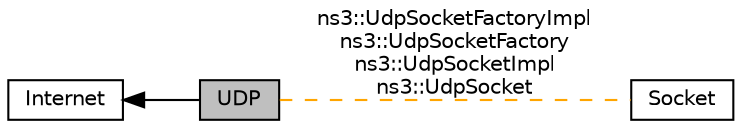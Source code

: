 digraph "UDP"
{
  edge [fontname="Helvetica",fontsize="10",labelfontname="Helvetica",labelfontsize="10"];
  node [fontname="Helvetica",fontsize="10",shape=record];
  rankdir=LR;
  Node2 [label="Socket",height=0.2,width=0.4,color="black", fillcolor="white", style="filled",URL="$d9/ded/group__socket.html"];
  Node0 [label="UDP",height=0.2,width=0.4,color="black", fillcolor="grey75", style="filled", fontcolor="black"];
  Node1 [label="Internet",height=0.2,width=0.4,color="black", fillcolor="white", style="filled",URL="$d2/d8e/group__internet.html"];
  Node1->Node0 [shape=plaintext, dir="back", style="solid"];
  Node0->Node2 [shape=plaintext, label="ns3::UdpSocketFactoryImpl\nns3::UdpSocketFactory\nns3::UdpSocketImpl\nns3::UdpSocket", color="orange", dir="none", style="dashed"];
}
